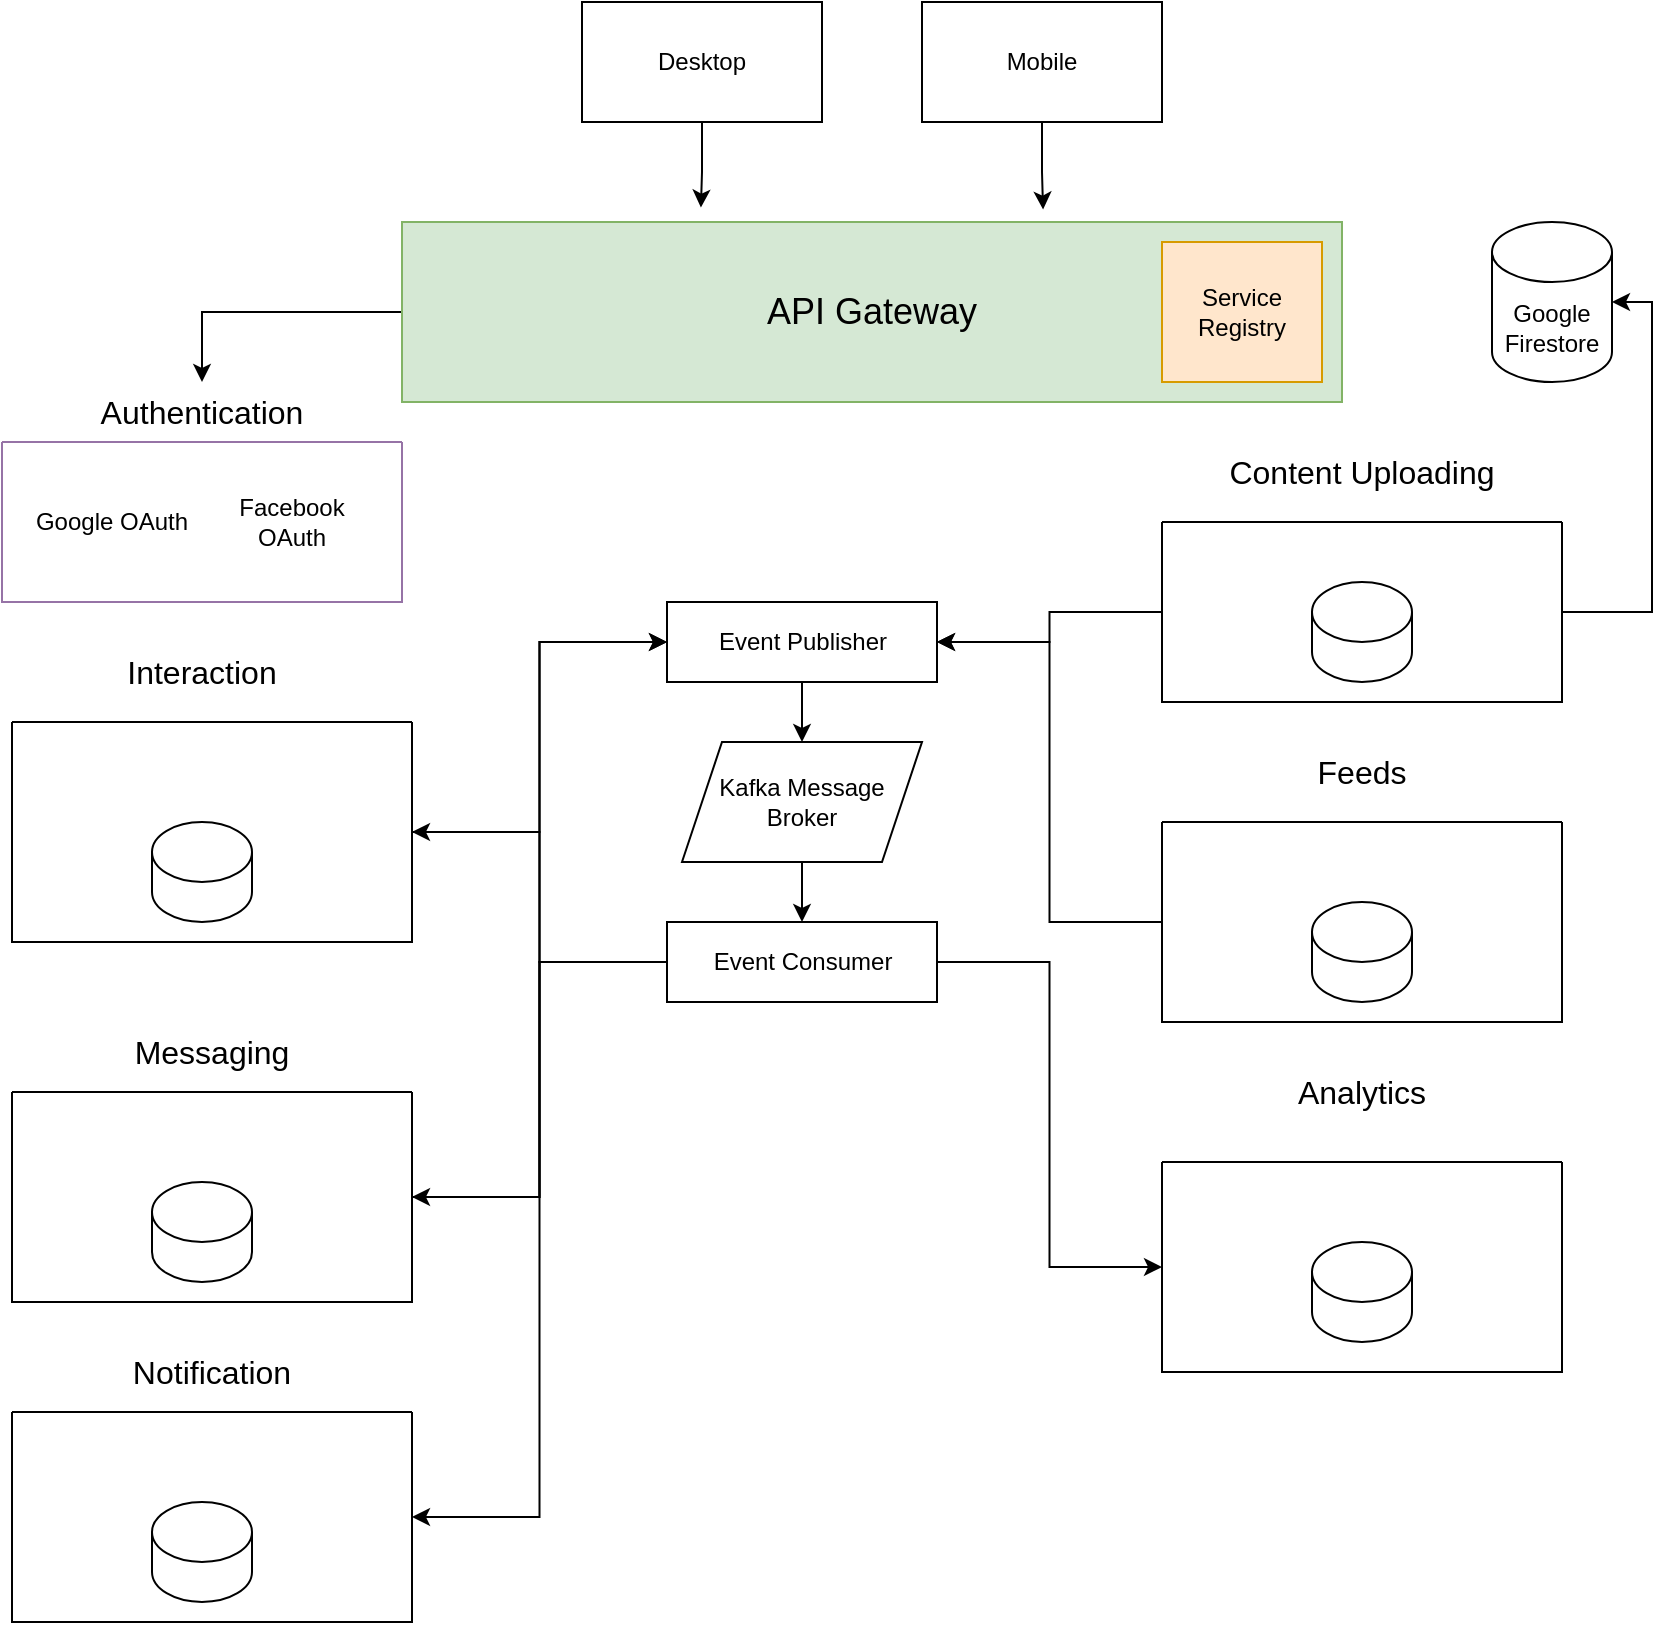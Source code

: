 <mxfile version="22.1.21" type="device">
  <diagram name="Page-1" id="EaIvLrpxYG2G-w6vfHeI">
    <mxGraphModel dx="2194" dy="1168" grid="1" gridSize="10" guides="1" tooltips="1" connect="1" arrows="1" fold="1" page="1" pageScale="1" pageWidth="850" pageHeight="1100" math="0" shadow="0">
      <root>
        <mxCell id="0" />
        <mxCell id="1" parent="0" />
        <mxCell id="e1R7ls-yrtdwoGHiuw3v-40" style="edgeStyle=orthogonalEdgeStyle;rounded=0;orthogonalLoop=1;jettySize=auto;html=1;exitX=0;exitY=0.5;exitDx=0;exitDy=0;entryX=0.5;entryY=0;entryDx=0;entryDy=0;" edge="1" parent="1" source="e1R7ls-yrtdwoGHiuw3v-1" target="e1R7ls-yrtdwoGHiuw3v-36">
          <mxGeometry relative="1" as="geometry" />
        </mxCell>
        <mxCell id="e1R7ls-yrtdwoGHiuw3v-1" value="&lt;font style=&quot;font-size: 18px;&quot;&gt;API Gateway&lt;/font&gt;" style="rounded=0;whiteSpace=wrap;html=1;fillColor=#d5e8d4;strokeColor=#82b366;" vertex="1" parent="1">
          <mxGeometry x="205" y="170" width="470" height="90" as="geometry" />
        </mxCell>
        <mxCell id="e1R7ls-yrtdwoGHiuw3v-2" value="Desktop" style="rounded=0;whiteSpace=wrap;html=1;" vertex="1" parent="1">
          <mxGeometry x="295" y="60" width="120" height="60" as="geometry" />
        </mxCell>
        <mxCell id="e1R7ls-yrtdwoGHiuw3v-3" value="Mobile" style="rounded=0;whiteSpace=wrap;html=1;" vertex="1" parent="1">
          <mxGeometry x="465" y="60" width="120" height="60" as="geometry" />
        </mxCell>
        <mxCell id="e1R7ls-yrtdwoGHiuw3v-5" style="edgeStyle=orthogonalEdgeStyle;rounded=0;orthogonalLoop=1;jettySize=auto;html=1;exitX=0.5;exitY=1;exitDx=0;exitDy=0;entryX=0.318;entryY=-0.08;entryDx=0;entryDy=0;entryPerimeter=0;" edge="1" parent="1" source="e1R7ls-yrtdwoGHiuw3v-2" target="e1R7ls-yrtdwoGHiuw3v-1">
          <mxGeometry relative="1" as="geometry" />
        </mxCell>
        <mxCell id="e1R7ls-yrtdwoGHiuw3v-6" style="edgeStyle=orthogonalEdgeStyle;rounded=0;orthogonalLoop=1;jettySize=auto;html=1;exitX=0.5;exitY=1;exitDx=0;exitDy=0;entryX=0.682;entryY=-0.069;entryDx=0;entryDy=0;entryPerimeter=0;" edge="1" parent="1" source="e1R7ls-yrtdwoGHiuw3v-3" target="e1R7ls-yrtdwoGHiuw3v-1">
          <mxGeometry relative="1" as="geometry" />
        </mxCell>
        <mxCell id="e1R7ls-yrtdwoGHiuw3v-76" style="edgeStyle=orthogonalEdgeStyle;rounded=0;orthogonalLoop=1;jettySize=auto;html=1;exitX=0;exitY=0.5;exitDx=0;exitDy=0;entryX=1;entryY=0.5;entryDx=0;entryDy=0;" edge="1" parent="1" source="e1R7ls-yrtdwoGHiuw3v-12" target="e1R7ls-yrtdwoGHiuw3v-54">
          <mxGeometry relative="1" as="geometry" />
        </mxCell>
        <mxCell id="e1R7ls-yrtdwoGHiuw3v-12" value="" style="swimlane;startSize=0;" vertex="1" parent="1">
          <mxGeometry x="585" y="470" width="200" height="100" as="geometry" />
        </mxCell>
        <mxCell id="e1R7ls-yrtdwoGHiuw3v-56" value="" style="shape=cylinder3;whiteSpace=wrap;html=1;boundedLbl=1;backgroundOutline=1;size=15;" vertex="1" parent="e1R7ls-yrtdwoGHiuw3v-12">
          <mxGeometry x="75" y="40" width="50" height="50" as="geometry" />
        </mxCell>
        <mxCell id="e1R7ls-yrtdwoGHiuw3v-13" value="&lt;font style=&quot;font-size: 16px;&quot;&gt;Content Uploading&lt;/font&gt;" style="text;html=1;strokeColor=none;fillColor=none;align=center;verticalAlign=middle;whiteSpace=wrap;rounded=0;" vertex="1" parent="1">
          <mxGeometry x="610" y="280" width="150" height="30" as="geometry" />
        </mxCell>
        <mxCell id="e1R7ls-yrtdwoGHiuw3v-14" value="&lt;font style=&quot;font-size: 16px;&quot;&gt;Feeds&lt;/font&gt;" style="text;html=1;strokeColor=none;fillColor=none;align=center;verticalAlign=middle;whiteSpace=wrap;rounded=0;" vertex="1" parent="1">
          <mxGeometry x="610" y="430" width="150" height="30" as="geometry" />
        </mxCell>
        <mxCell id="e1R7ls-yrtdwoGHiuw3v-78" style="edgeStyle=orthogonalEdgeStyle;rounded=0;orthogonalLoop=1;jettySize=auto;html=1;exitX=1;exitY=0.5;exitDx=0;exitDy=0;entryX=0;entryY=0.5;entryDx=0;entryDy=0;" edge="1" parent="1" source="e1R7ls-yrtdwoGHiuw3v-15" target="e1R7ls-yrtdwoGHiuw3v-54">
          <mxGeometry relative="1" as="geometry" />
        </mxCell>
        <mxCell id="e1R7ls-yrtdwoGHiuw3v-15" value="" style="swimlane;startSize=0;" vertex="1" parent="1">
          <mxGeometry x="10" y="420" width="200" height="110" as="geometry" />
        </mxCell>
        <mxCell id="e1R7ls-yrtdwoGHiuw3v-59" value="" style="shape=cylinder3;whiteSpace=wrap;html=1;boundedLbl=1;backgroundOutline=1;size=15;" vertex="1" parent="e1R7ls-yrtdwoGHiuw3v-15">
          <mxGeometry x="70" y="50" width="50" height="50" as="geometry" />
        </mxCell>
        <mxCell id="e1R7ls-yrtdwoGHiuw3v-16" value="&lt;font style=&quot;font-size: 16px;&quot;&gt;Interaction&lt;/font&gt;" style="text;html=1;strokeColor=none;fillColor=none;align=center;verticalAlign=middle;whiteSpace=wrap;rounded=0;" vertex="1" parent="1">
          <mxGeometry x="30" y="380" width="150" height="30" as="geometry" />
        </mxCell>
        <mxCell id="e1R7ls-yrtdwoGHiuw3v-69" style="edgeStyle=orthogonalEdgeStyle;rounded=0;orthogonalLoop=1;jettySize=auto;html=1;exitX=1;exitY=0.5;exitDx=0;exitDy=0;entryX=0;entryY=0.5;entryDx=0;entryDy=0;" edge="1" parent="1" source="e1R7ls-yrtdwoGHiuw3v-19" target="e1R7ls-yrtdwoGHiuw3v-54">
          <mxGeometry relative="1" as="geometry" />
        </mxCell>
        <mxCell id="e1R7ls-yrtdwoGHiuw3v-19" value="" style="swimlane;startSize=0;" vertex="1" parent="1">
          <mxGeometry x="10" y="605" width="200" height="105" as="geometry" />
        </mxCell>
        <mxCell id="e1R7ls-yrtdwoGHiuw3v-60" value="" style="shape=cylinder3;whiteSpace=wrap;html=1;boundedLbl=1;backgroundOutline=1;size=15;" vertex="1" parent="e1R7ls-yrtdwoGHiuw3v-19">
          <mxGeometry x="70" y="45" width="50" height="50" as="geometry" />
        </mxCell>
        <mxCell id="e1R7ls-yrtdwoGHiuw3v-21" value="&lt;font style=&quot;font-size: 16px;&quot;&gt;Messaging&lt;/font&gt;" style="text;html=1;strokeColor=none;fillColor=none;align=center;verticalAlign=middle;whiteSpace=wrap;rounded=0;" vertex="1" parent="1">
          <mxGeometry x="35" y="570" width="150" height="30" as="geometry" />
        </mxCell>
        <mxCell id="e1R7ls-yrtdwoGHiuw3v-22" value="" style="swimlane;startSize=0;" vertex="1" parent="1">
          <mxGeometry x="10" y="765" width="200" height="105" as="geometry" />
        </mxCell>
        <mxCell id="e1R7ls-yrtdwoGHiuw3v-61" value="" style="shape=cylinder3;whiteSpace=wrap;html=1;boundedLbl=1;backgroundOutline=1;size=15;" vertex="1" parent="e1R7ls-yrtdwoGHiuw3v-22">
          <mxGeometry x="70" y="45" width="50" height="50" as="geometry" />
        </mxCell>
        <mxCell id="e1R7ls-yrtdwoGHiuw3v-23" value="&lt;font style=&quot;font-size: 16px;&quot;&gt;Notification&lt;/font&gt;" style="text;html=1;strokeColor=none;fillColor=none;align=center;verticalAlign=middle;whiteSpace=wrap;rounded=0;" vertex="1" parent="1">
          <mxGeometry x="35" y="730" width="150" height="30" as="geometry" />
        </mxCell>
        <mxCell id="e1R7ls-yrtdwoGHiuw3v-24" value="" style="swimlane;startSize=0;" vertex="1" parent="1">
          <mxGeometry x="585" y="640" width="200" height="105" as="geometry" />
        </mxCell>
        <mxCell id="e1R7ls-yrtdwoGHiuw3v-62" value="" style="shape=cylinder3;whiteSpace=wrap;html=1;boundedLbl=1;backgroundOutline=1;size=15;" vertex="1" parent="e1R7ls-yrtdwoGHiuw3v-24">
          <mxGeometry x="75" y="40" width="50" height="50" as="geometry" />
        </mxCell>
        <mxCell id="e1R7ls-yrtdwoGHiuw3v-25" value="&lt;font style=&quot;font-size: 16px;&quot;&gt;Analytics&lt;/font&gt;" style="text;html=1;strokeColor=none;fillColor=none;align=center;verticalAlign=middle;whiteSpace=wrap;rounded=0;" vertex="1" parent="1">
          <mxGeometry x="610" y="590" width="150" height="30" as="geometry" />
        </mxCell>
        <mxCell id="e1R7ls-yrtdwoGHiuw3v-77" style="edgeStyle=orthogonalEdgeStyle;rounded=0;orthogonalLoop=1;jettySize=auto;html=1;exitX=0;exitY=0.5;exitDx=0;exitDy=0;entryX=1;entryY=0.5;entryDx=0;entryDy=0;" edge="1" parent="1" source="e1R7ls-yrtdwoGHiuw3v-28" target="e1R7ls-yrtdwoGHiuw3v-54">
          <mxGeometry relative="1" as="geometry" />
        </mxCell>
        <mxCell id="e1R7ls-yrtdwoGHiuw3v-28" value="" style="swimlane;startSize=0;" vertex="1" parent="1">
          <mxGeometry x="585" y="320" width="200" height="90" as="geometry" />
        </mxCell>
        <mxCell id="e1R7ls-yrtdwoGHiuw3v-58" value="" style="shape=cylinder3;whiteSpace=wrap;html=1;boundedLbl=1;backgroundOutline=1;size=15;" vertex="1" parent="e1R7ls-yrtdwoGHiuw3v-28">
          <mxGeometry x="75" y="30" width="50" height="50" as="geometry" />
        </mxCell>
        <mxCell id="e1R7ls-yrtdwoGHiuw3v-33" value="Service Registry" style="rounded=0;whiteSpace=wrap;html=1;fillColor=#ffe6cc;strokeColor=#d79b00;" vertex="1" parent="1">
          <mxGeometry x="585" y="180" width="80" height="70" as="geometry" />
        </mxCell>
        <mxCell id="e1R7ls-yrtdwoGHiuw3v-35" value="" style="swimlane;startSize=0;fillColor=#e1d5e7;strokeColor=#9673a6;" vertex="1" parent="1">
          <mxGeometry x="5" y="280" width="200" height="80" as="geometry" />
        </mxCell>
        <mxCell id="e1R7ls-yrtdwoGHiuw3v-37" value="Google OAuth" style="text;html=1;strokeColor=none;fillColor=none;align=center;verticalAlign=middle;whiteSpace=wrap;rounded=0;" vertex="1" parent="e1R7ls-yrtdwoGHiuw3v-35">
          <mxGeometry x="10" y="25" width="90" height="30" as="geometry" />
        </mxCell>
        <mxCell id="e1R7ls-yrtdwoGHiuw3v-38" value="Facebook OAuth" style="text;html=1;strokeColor=none;fillColor=none;align=center;verticalAlign=middle;whiteSpace=wrap;rounded=0;" vertex="1" parent="e1R7ls-yrtdwoGHiuw3v-35">
          <mxGeometry x="100" y="25" width="90" height="30" as="geometry" />
        </mxCell>
        <mxCell id="e1R7ls-yrtdwoGHiuw3v-36" value="&lt;font style=&quot;font-size: 16px;&quot;&gt;Authentication&lt;/font&gt;" style="text;html=1;strokeColor=none;fillColor=none;align=center;verticalAlign=middle;whiteSpace=wrap;rounded=0;" vertex="1" parent="1">
          <mxGeometry x="30" y="250" width="150" height="30" as="geometry" />
        </mxCell>
        <mxCell id="e1R7ls-yrtdwoGHiuw3v-72" style="edgeStyle=orthogonalEdgeStyle;rounded=0;orthogonalLoop=1;jettySize=auto;html=1;exitX=0.5;exitY=1;exitDx=0;exitDy=0;entryX=0.5;entryY=0;entryDx=0;entryDy=0;" edge="1" parent="1" source="e1R7ls-yrtdwoGHiuw3v-51" target="e1R7ls-yrtdwoGHiuw3v-55">
          <mxGeometry relative="1" as="geometry" />
        </mxCell>
        <mxCell id="e1R7ls-yrtdwoGHiuw3v-51" value="Kafka Message Broker" style="shape=parallelogram;perimeter=parallelogramPerimeter;whiteSpace=wrap;html=1;fixedSize=1;" vertex="1" parent="1">
          <mxGeometry x="345" y="430" width="120" height="60" as="geometry" />
        </mxCell>
        <mxCell id="e1R7ls-yrtdwoGHiuw3v-71" style="edgeStyle=orthogonalEdgeStyle;rounded=0;orthogonalLoop=1;jettySize=auto;html=1;exitX=0.5;exitY=1;exitDx=0;exitDy=0;entryX=0.5;entryY=0;entryDx=0;entryDy=0;" edge="1" parent="1" source="e1R7ls-yrtdwoGHiuw3v-54" target="e1R7ls-yrtdwoGHiuw3v-51">
          <mxGeometry relative="1" as="geometry" />
        </mxCell>
        <mxCell id="e1R7ls-yrtdwoGHiuw3v-54" value="Event Publisher" style="rounded=0;whiteSpace=wrap;html=1;rotation=0;" vertex="1" parent="1">
          <mxGeometry x="337.5" y="360" width="135" height="40" as="geometry" />
        </mxCell>
        <mxCell id="e1R7ls-yrtdwoGHiuw3v-70" style="edgeStyle=orthogonalEdgeStyle;rounded=0;orthogonalLoop=1;jettySize=auto;html=1;exitX=1;exitY=0.5;exitDx=0;exitDy=0;entryX=0;entryY=0.5;entryDx=0;entryDy=0;" edge="1" parent="1" source="e1R7ls-yrtdwoGHiuw3v-55" target="e1R7ls-yrtdwoGHiuw3v-24">
          <mxGeometry relative="1" as="geometry" />
        </mxCell>
        <mxCell id="e1R7ls-yrtdwoGHiuw3v-74" style="edgeStyle=orthogonalEdgeStyle;rounded=0;orthogonalLoop=1;jettySize=auto;html=1;exitX=0;exitY=0.5;exitDx=0;exitDy=0;entryX=1;entryY=0.5;entryDx=0;entryDy=0;" edge="1" parent="1" source="e1R7ls-yrtdwoGHiuw3v-55" target="e1R7ls-yrtdwoGHiuw3v-19">
          <mxGeometry relative="1" as="geometry" />
        </mxCell>
        <mxCell id="e1R7ls-yrtdwoGHiuw3v-75" style="edgeStyle=orthogonalEdgeStyle;rounded=0;orthogonalLoop=1;jettySize=auto;html=1;exitX=0;exitY=0.5;exitDx=0;exitDy=0;entryX=1;entryY=0.5;entryDx=0;entryDy=0;" edge="1" parent="1" source="e1R7ls-yrtdwoGHiuw3v-55" target="e1R7ls-yrtdwoGHiuw3v-22">
          <mxGeometry relative="1" as="geometry" />
        </mxCell>
        <mxCell id="e1R7ls-yrtdwoGHiuw3v-79" style="edgeStyle=orthogonalEdgeStyle;rounded=0;orthogonalLoop=1;jettySize=auto;html=1;exitX=0;exitY=0.5;exitDx=0;exitDy=0;entryX=1;entryY=0.5;entryDx=0;entryDy=0;" edge="1" parent="1" source="e1R7ls-yrtdwoGHiuw3v-55" target="e1R7ls-yrtdwoGHiuw3v-15">
          <mxGeometry relative="1" as="geometry" />
        </mxCell>
        <mxCell id="e1R7ls-yrtdwoGHiuw3v-55" value="Event Consumer" style="rounded=0;whiteSpace=wrap;html=1;rotation=0;" vertex="1" parent="1">
          <mxGeometry x="337.5" y="520" width="135" height="40" as="geometry" />
        </mxCell>
        <mxCell id="e1R7ls-yrtdwoGHiuw3v-63" value="Google Firestore" style="shape=cylinder3;whiteSpace=wrap;html=1;boundedLbl=1;backgroundOutline=1;size=15;" vertex="1" parent="1">
          <mxGeometry x="750" y="170" width="60" height="80" as="geometry" />
        </mxCell>
        <mxCell id="e1R7ls-yrtdwoGHiuw3v-81" style="edgeStyle=orthogonalEdgeStyle;rounded=0;orthogonalLoop=1;jettySize=auto;html=1;exitX=1;exitY=0.5;exitDx=0;exitDy=0;entryX=1;entryY=0.5;entryDx=0;entryDy=0;entryPerimeter=0;" edge="1" parent="1" source="e1R7ls-yrtdwoGHiuw3v-28" target="e1R7ls-yrtdwoGHiuw3v-63">
          <mxGeometry relative="1" as="geometry" />
        </mxCell>
      </root>
    </mxGraphModel>
  </diagram>
</mxfile>
